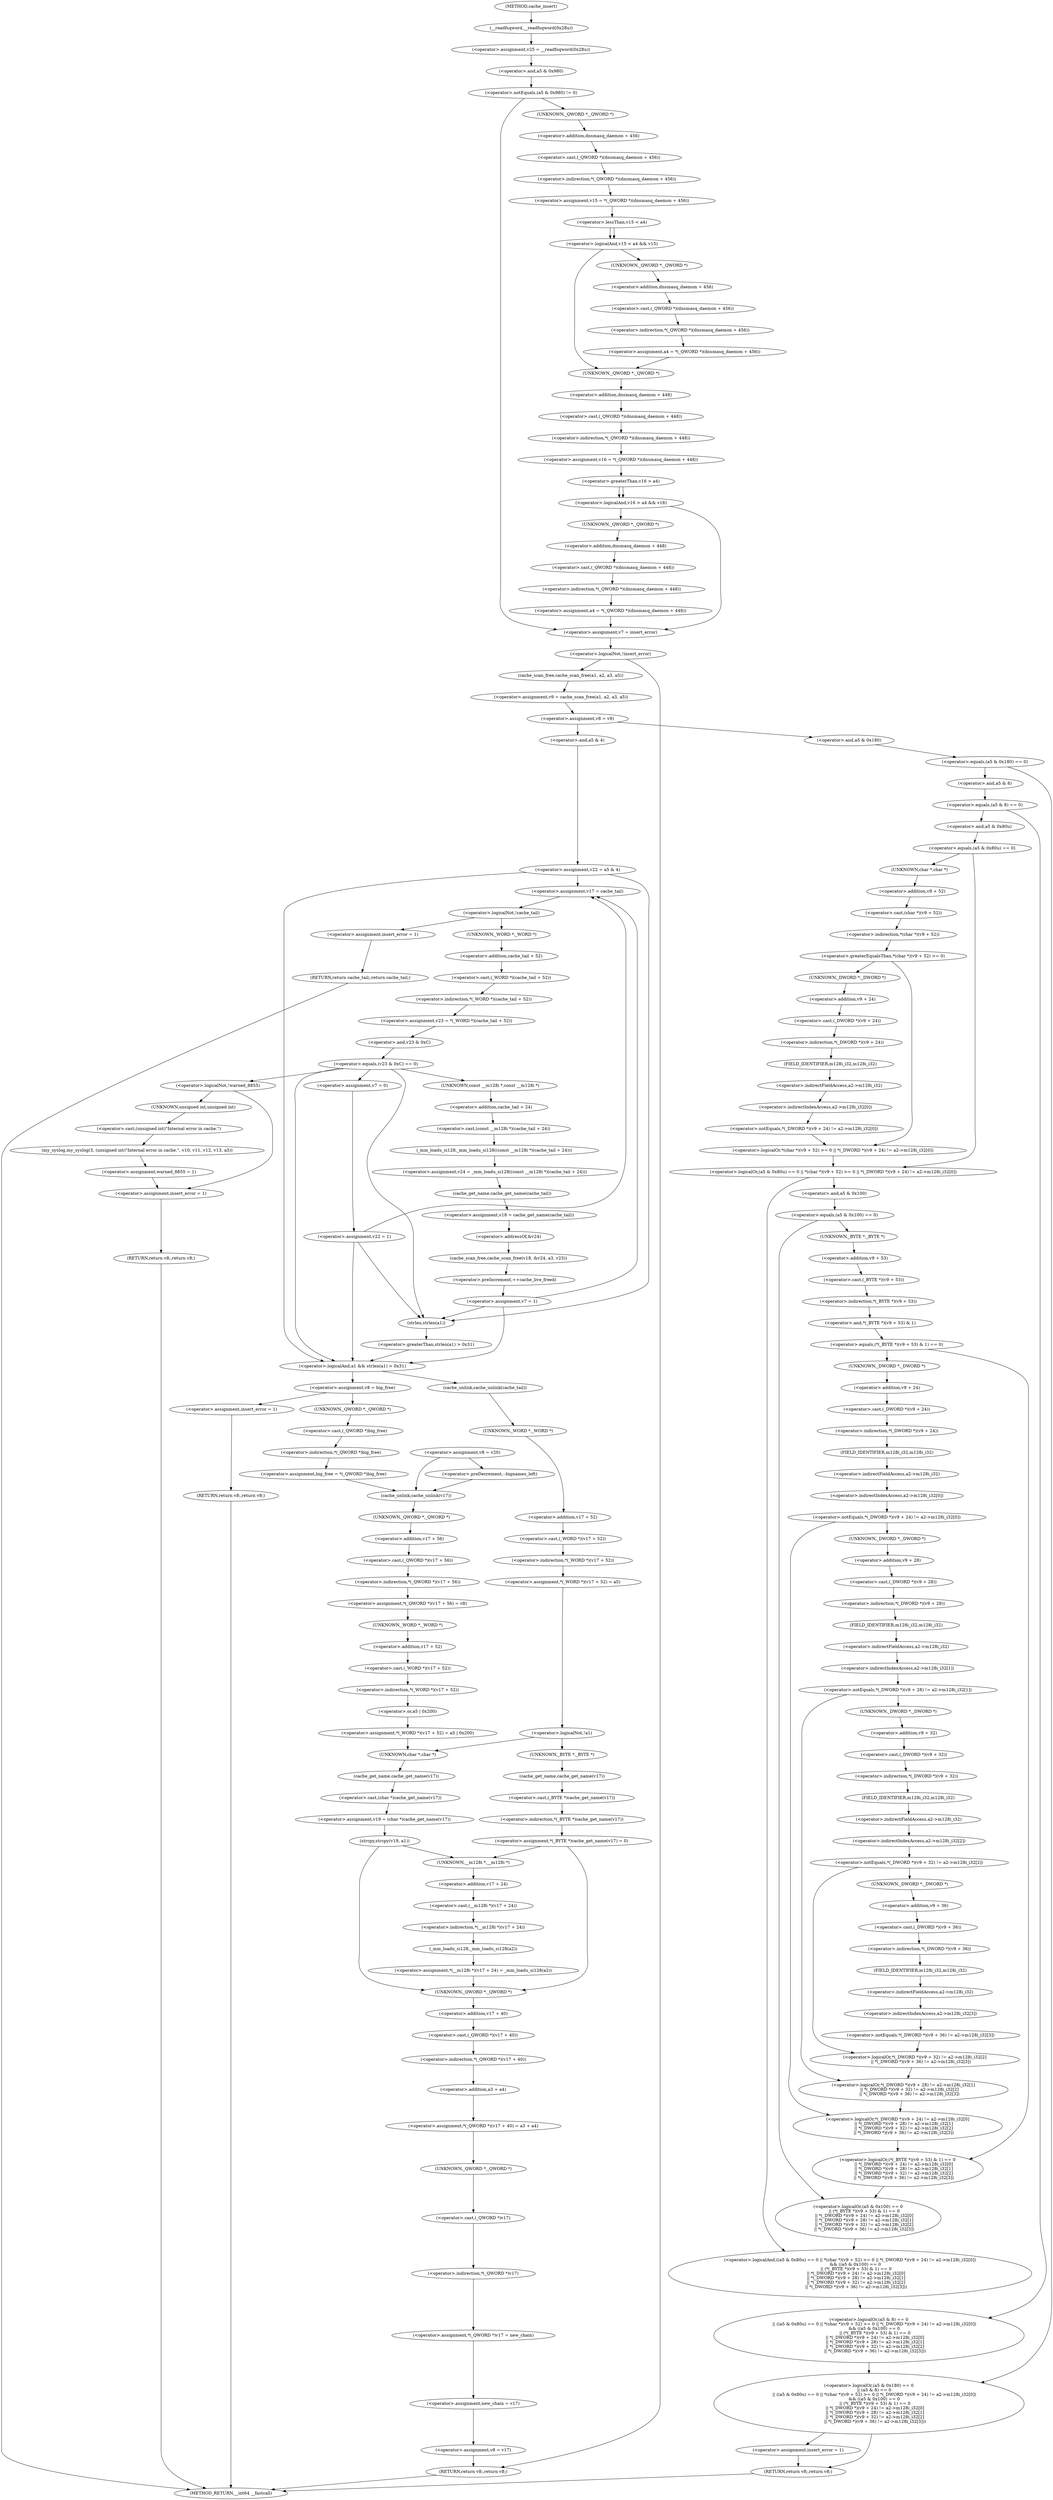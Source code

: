 digraph cache_insert {  
"1000142" [label = "(<operator>.assignment,v25 = __readfsqword(0x28u))" ]
"1000144" [label = "(__readfsqword,__readfsqword(0x28u))" ]
"1000147" [label = "(<operator>.notEquals,(a5 & 0x980) != 0)" ]
"1000148" [label = "(<operator>.and,a5 & 0x980)" ]
"1000153" [label = "(<operator>.assignment,v15 = *(_QWORD *)(dnsmasq_daemon + 456))" ]
"1000155" [label = "(<operator>.indirection,*(_QWORD *)(dnsmasq_daemon + 456))" ]
"1000156" [label = "(<operator>.cast,(_QWORD *)(dnsmasq_daemon + 456))" ]
"1000157" [label = "(UNKNOWN,_QWORD *,_QWORD *)" ]
"1000158" [label = "(<operator>.addition,dnsmasq_daemon + 456)" ]
"1000162" [label = "(<operator>.logicalAnd,v15 < a4 && v15)" ]
"1000163" [label = "(<operator>.lessThan,v15 < a4)" ]
"1000167" [label = "(<operator>.assignment,a4 = *(_QWORD *)(dnsmasq_daemon + 456))" ]
"1000169" [label = "(<operator>.indirection,*(_QWORD *)(dnsmasq_daemon + 456))" ]
"1000170" [label = "(<operator>.cast,(_QWORD *)(dnsmasq_daemon + 456))" ]
"1000171" [label = "(UNKNOWN,_QWORD *,_QWORD *)" ]
"1000172" [label = "(<operator>.addition,dnsmasq_daemon + 456)" ]
"1000175" [label = "(<operator>.assignment,v16 = *(_QWORD *)(dnsmasq_daemon + 448))" ]
"1000177" [label = "(<operator>.indirection,*(_QWORD *)(dnsmasq_daemon + 448))" ]
"1000178" [label = "(<operator>.cast,(_QWORD *)(dnsmasq_daemon + 448))" ]
"1000179" [label = "(UNKNOWN,_QWORD *,_QWORD *)" ]
"1000180" [label = "(<operator>.addition,dnsmasq_daemon + 448)" ]
"1000184" [label = "(<operator>.logicalAnd,v16 > a4 && v16)" ]
"1000185" [label = "(<operator>.greaterThan,v16 > a4)" ]
"1000189" [label = "(<operator>.assignment,a4 = *(_QWORD *)(dnsmasq_daemon + 448))" ]
"1000191" [label = "(<operator>.indirection,*(_QWORD *)(dnsmasq_daemon + 448))" ]
"1000192" [label = "(<operator>.cast,(_QWORD *)(dnsmasq_daemon + 448))" ]
"1000193" [label = "(UNKNOWN,_QWORD *,_QWORD *)" ]
"1000194" [label = "(<operator>.addition,dnsmasq_daemon + 448)" ]
"1000197" [label = "(<operator>.assignment,v7 = insert_error)" ]
"1000202" [label = "(<operator>.logicalNot,!insert_error)" ]
"1000205" [label = "(<operator>.assignment,v9 = cache_scan_free(a1, a2, a3, a5))" ]
"1000207" [label = "(cache_scan_free,cache_scan_free(a1, a2, a3, a5))" ]
"1000212" [label = "(<operator>.assignment,v8 = v9)" ]
"1000219" [label = "(<operator>.logicalOr,(a5 & 0x180) == 0\n        || (a5 & 8) == 0\n        || ((a5 & 0x80u) == 0 || *(char *)(v9 + 52) >= 0 || *(_DWORD *)(v9 + 24) != a2->m128i_i32[0])\n        && ((a5 & 0x100) == 0\n         || (*(_BYTE *)(v9 + 53) & 1) == 0\n         || *(_DWORD *)(v9 + 24) != a2->m128i_i32[0]\n         || *(_DWORD *)(v9 + 28) != a2->m128i_i32[1]\n         || *(_DWORD *)(v9 + 32) != a2->m128i_i32[2]\n         || *(_DWORD *)(v9 + 36) != a2->m128i_i32[3]))" ]
"1000220" [label = "(<operator>.equals,(a5 & 0x180) == 0)" ]
"1000221" [label = "(<operator>.and,a5 & 0x180)" ]
"1000225" [label = "(<operator>.logicalOr,(a5 & 8) == 0\n        || ((a5 & 0x80u) == 0 || *(char *)(v9 + 52) >= 0 || *(_DWORD *)(v9 + 24) != a2->m128i_i32[0])\n        && ((a5 & 0x100) == 0\n         || (*(_BYTE *)(v9 + 53) & 1) == 0\n         || *(_DWORD *)(v9 + 24) != a2->m128i_i32[0]\n         || *(_DWORD *)(v9 + 28) != a2->m128i_i32[1]\n         || *(_DWORD *)(v9 + 32) != a2->m128i_i32[2]\n         || *(_DWORD *)(v9 + 36) != a2->m128i_i32[3]))" ]
"1000226" [label = "(<operator>.equals,(a5 & 8) == 0)" ]
"1000227" [label = "(<operator>.and,a5 & 8)" ]
"1000231" [label = "(<operator>.logicalAnd,((a5 & 0x80u) == 0 || *(char *)(v9 + 52) >= 0 || *(_DWORD *)(v9 + 24) != a2->m128i_i32[0])\n        && ((a5 & 0x100) == 0\n         || (*(_BYTE *)(v9 + 53) & 1) == 0\n         || *(_DWORD *)(v9 + 24) != a2->m128i_i32[0]\n         || *(_DWORD *)(v9 + 28) != a2->m128i_i32[1]\n         || *(_DWORD *)(v9 + 32) != a2->m128i_i32[2]\n         || *(_DWORD *)(v9 + 36) != a2->m128i_i32[3]))" ]
"1000232" [label = "(<operator>.logicalOr,(a5 & 0x80u) == 0 || *(char *)(v9 + 52) >= 0 || *(_DWORD *)(v9 + 24) != a2->m128i_i32[0])" ]
"1000233" [label = "(<operator>.equals,(a5 & 0x80u) == 0)" ]
"1000234" [label = "(<operator>.and,a5 & 0x80u)" ]
"1000238" [label = "(<operator>.logicalOr,*(char *)(v9 + 52) >= 0 || *(_DWORD *)(v9 + 24) != a2->m128i_i32[0])" ]
"1000239" [label = "(<operator>.greaterEqualsThan,*(char *)(v9 + 52) >= 0)" ]
"1000240" [label = "(<operator>.indirection,*(char *)(v9 + 52))" ]
"1000241" [label = "(<operator>.cast,(char *)(v9 + 52))" ]
"1000242" [label = "(UNKNOWN,char *,char *)" ]
"1000243" [label = "(<operator>.addition,v9 + 52)" ]
"1000247" [label = "(<operator>.notEquals,*(_DWORD *)(v9 + 24) != a2->m128i_i32[0])" ]
"1000248" [label = "(<operator>.indirection,*(_DWORD *)(v9 + 24))" ]
"1000249" [label = "(<operator>.cast,(_DWORD *)(v9 + 24))" ]
"1000250" [label = "(UNKNOWN,_DWORD *,_DWORD *)" ]
"1000251" [label = "(<operator>.addition,v9 + 24)" ]
"1000254" [label = "(<operator>.indirectIndexAccess,a2->m128i_i32[0])" ]
"1000255" [label = "(<operator>.indirectFieldAccess,a2->m128i_i32)" ]
"1000257" [label = "(FIELD_IDENTIFIER,m128i_i32,m128i_i32)" ]
"1000259" [label = "(<operator>.logicalOr,(a5 & 0x100) == 0\n         || (*(_BYTE *)(v9 + 53) & 1) == 0\n         || *(_DWORD *)(v9 + 24) != a2->m128i_i32[0]\n         || *(_DWORD *)(v9 + 28) != a2->m128i_i32[1]\n         || *(_DWORD *)(v9 + 32) != a2->m128i_i32[2]\n         || *(_DWORD *)(v9 + 36) != a2->m128i_i32[3])" ]
"1000260" [label = "(<operator>.equals,(a5 & 0x100) == 0)" ]
"1000261" [label = "(<operator>.and,a5 & 0x100)" ]
"1000265" [label = "(<operator>.logicalOr,(*(_BYTE *)(v9 + 53) & 1) == 0\n         || *(_DWORD *)(v9 + 24) != a2->m128i_i32[0]\n         || *(_DWORD *)(v9 + 28) != a2->m128i_i32[1]\n         || *(_DWORD *)(v9 + 32) != a2->m128i_i32[2]\n         || *(_DWORD *)(v9 + 36) != a2->m128i_i32[3])" ]
"1000266" [label = "(<operator>.equals,(*(_BYTE *)(v9 + 53) & 1) == 0)" ]
"1000267" [label = "(<operator>.and,*(_BYTE *)(v9 + 53) & 1)" ]
"1000268" [label = "(<operator>.indirection,*(_BYTE *)(v9 + 53))" ]
"1000269" [label = "(<operator>.cast,(_BYTE *)(v9 + 53))" ]
"1000270" [label = "(UNKNOWN,_BYTE *,_BYTE *)" ]
"1000271" [label = "(<operator>.addition,v9 + 53)" ]
"1000276" [label = "(<operator>.logicalOr,*(_DWORD *)(v9 + 24) != a2->m128i_i32[0]\n         || *(_DWORD *)(v9 + 28) != a2->m128i_i32[1]\n         || *(_DWORD *)(v9 + 32) != a2->m128i_i32[2]\n         || *(_DWORD *)(v9 + 36) != a2->m128i_i32[3])" ]
"1000277" [label = "(<operator>.notEquals,*(_DWORD *)(v9 + 24) != a2->m128i_i32[0])" ]
"1000278" [label = "(<operator>.indirection,*(_DWORD *)(v9 + 24))" ]
"1000279" [label = "(<operator>.cast,(_DWORD *)(v9 + 24))" ]
"1000280" [label = "(UNKNOWN,_DWORD *,_DWORD *)" ]
"1000281" [label = "(<operator>.addition,v9 + 24)" ]
"1000284" [label = "(<operator>.indirectIndexAccess,a2->m128i_i32[0])" ]
"1000285" [label = "(<operator>.indirectFieldAccess,a2->m128i_i32)" ]
"1000287" [label = "(FIELD_IDENTIFIER,m128i_i32,m128i_i32)" ]
"1000289" [label = "(<operator>.logicalOr,*(_DWORD *)(v9 + 28) != a2->m128i_i32[1]\n         || *(_DWORD *)(v9 + 32) != a2->m128i_i32[2]\n         || *(_DWORD *)(v9 + 36) != a2->m128i_i32[3])" ]
"1000290" [label = "(<operator>.notEquals,*(_DWORD *)(v9 + 28) != a2->m128i_i32[1])" ]
"1000291" [label = "(<operator>.indirection,*(_DWORD *)(v9 + 28))" ]
"1000292" [label = "(<operator>.cast,(_DWORD *)(v9 + 28))" ]
"1000293" [label = "(UNKNOWN,_DWORD *,_DWORD *)" ]
"1000294" [label = "(<operator>.addition,v9 + 28)" ]
"1000297" [label = "(<operator>.indirectIndexAccess,a2->m128i_i32[1])" ]
"1000298" [label = "(<operator>.indirectFieldAccess,a2->m128i_i32)" ]
"1000300" [label = "(FIELD_IDENTIFIER,m128i_i32,m128i_i32)" ]
"1000302" [label = "(<operator>.logicalOr,*(_DWORD *)(v9 + 32) != a2->m128i_i32[2]\n         || *(_DWORD *)(v9 + 36) != a2->m128i_i32[3])" ]
"1000303" [label = "(<operator>.notEquals,*(_DWORD *)(v9 + 32) != a2->m128i_i32[2])" ]
"1000304" [label = "(<operator>.indirection,*(_DWORD *)(v9 + 32))" ]
"1000305" [label = "(<operator>.cast,(_DWORD *)(v9 + 32))" ]
"1000306" [label = "(UNKNOWN,_DWORD *,_DWORD *)" ]
"1000307" [label = "(<operator>.addition,v9 + 32)" ]
"1000310" [label = "(<operator>.indirectIndexAccess,a2->m128i_i32[2])" ]
"1000311" [label = "(<operator>.indirectFieldAccess,a2->m128i_i32)" ]
"1000313" [label = "(FIELD_IDENTIFIER,m128i_i32,m128i_i32)" ]
"1000315" [label = "(<operator>.notEquals,*(_DWORD *)(v9 + 36) != a2->m128i_i32[3])" ]
"1000316" [label = "(<operator>.indirection,*(_DWORD *)(v9 + 36))" ]
"1000317" [label = "(<operator>.cast,(_DWORD *)(v9 + 36))" ]
"1000318" [label = "(UNKNOWN,_DWORD *,_DWORD *)" ]
"1000319" [label = "(<operator>.addition,v9 + 36)" ]
"1000322" [label = "(<operator>.indirectIndexAccess,a2->m128i_i32[3])" ]
"1000323" [label = "(<operator>.indirectFieldAccess,a2->m128i_i32)" ]
"1000325" [label = "(FIELD_IDENTIFIER,m128i_i32,m128i_i32)" ]
"1000328" [label = "(<operator>.assignment,insert_error = 1)" ]
"1000332" [label = "(RETURN,return v8;,return v8;)" ]
"1000334" [label = "(<operator>.assignment,v22 = a5 & 4)" ]
"1000336" [label = "(<operator>.and,a5 & 4)" ]
"1000342" [label = "(<operator>.assignment,v17 = cache_tail)" ]
"1000346" [label = "(<operator>.logicalNot,!cache_tail)" ]
"1000349" [label = "(<operator>.assignment,insert_error = 1)" ]
"1000352" [label = "(RETURN,return cache_tail;,return cache_tail;)" ]
"1000354" [label = "(<operator>.assignment,v23 = *(_WORD *)(cache_tail + 52))" ]
"1000356" [label = "(<operator>.indirection,*(_WORD *)(cache_tail + 52))" ]
"1000357" [label = "(<operator>.cast,(_WORD *)(cache_tail + 52))" ]
"1000358" [label = "(UNKNOWN,_WORD *,_WORD *)" ]
"1000359" [label = "(<operator>.addition,cache_tail + 52)" ]
"1000363" [label = "(<operator>.equals,(v23 & 0xC) == 0)" ]
"1000364" [label = "(<operator>.and,v23 & 0xC)" ]
"1000373" [label = "(<operator>.logicalNot,!warned_8855)" ]
"1000376" [label = "(my_syslog,my_syslog(3, (unsigned int)\"Internal error in cache.\", v10, v11, v12, v13, a3))" ]
"1000378" [label = "(<operator>.cast,(unsigned int)\"Internal error in cache.\")" ]
"1000379" [label = "(UNKNOWN,unsigned int,unsigned int)" ]
"1000386" [label = "(<operator>.assignment,warned_8855 = 1)" ]
"1000389" [label = "(<operator>.assignment,insert_error = 1)" ]
"1000392" [label = "(RETURN,return v8;,return v8;)" ]
"1000397" [label = "(<operator>.assignment,v24 = _mm_loadu_si128((const __m128i *)(cache_tail + 24)))" ]
"1000399" [label = "(_mm_loadu_si128,_mm_loadu_si128((const __m128i *)(cache_tail + 24)))" ]
"1000400" [label = "(<operator>.cast,(const __m128i *)(cache_tail + 24))" ]
"1000401" [label = "(UNKNOWN,const __m128i *,const __m128i *)" ]
"1000402" [label = "(<operator>.addition,cache_tail + 24)" ]
"1000405" [label = "(<operator>.assignment,v18 = cache_get_name(cache_tail))" ]
"1000407" [label = "(cache_get_name,cache_get_name(cache_tail))" ]
"1000409" [label = "(cache_scan_free,cache_scan_free(v18, &v24, a3, v23))" ]
"1000411" [label = "(<operator>.addressOf,&v24)" ]
"1000415" [label = "(<operator>.preIncrement,++cache_live_freed)" ]
"1000417" [label = "(<operator>.assignment,v7 = 1)" ]
"1000422" [label = "(<operator>.assignment,v7 = 0)" ]
"1000425" [label = "(<operator>.assignment,v22 = 1)" ]
"1000429" [label = "(<operator>.logicalAnd,a1 && strlen(a1) > 0x31)" ]
"1000431" [label = "(<operator>.greaterThan,strlen(a1) > 0x31)" ]
"1000432" [label = "(strlen,strlen(a1))" ]
"1000436" [label = "(<operator>.assignment,v8 = big_free)" ]
"1000442" [label = "(<operator>.assignment,big_free = *(_QWORD *)big_free)" ]
"1000444" [label = "(<operator>.indirection,*(_QWORD *)big_free)" ]
"1000445" [label = "(<operator>.cast,(_QWORD *)big_free)" ]
"1000446" [label = "(UNKNOWN,_QWORD *,_QWORD *)" ]
"1000451" [label = "(<operator>.assignment,insert_error = 1)" ]
"1000454" [label = "(RETURN,return v8;,return v8;)" ]
"1000456" [label = "(<operator>.assignment,v8 = v20)" ]
"1000461" [label = "(<operator>.preDecrement,--bignames_left)" ]
"1000463" [label = "(cache_unlink,cache_unlink(v17))" ]
"1000465" [label = "(<operator>.assignment,*(_QWORD *)(v17 + 56) = v8)" ]
"1000466" [label = "(<operator>.indirection,*(_QWORD *)(v17 + 56))" ]
"1000467" [label = "(<operator>.cast,(_QWORD *)(v17 + 56))" ]
"1000468" [label = "(UNKNOWN,_QWORD *,_QWORD *)" ]
"1000469" [label = "(<operator>.addition,v17 + 56)" ]
"1000473" [label = "(<operator>.assignment,*(_WORD *)(v17 + 52) = a5 | 0x200)" ]
"1000474" [label = "(<operator>.indirection,*(_WORD *)(v17 + 52))" ]
"1000475" [label = "(<operator>.cast,(_WORD *)(v17 + 52))" ]
"1000476" [label = "(UNKNOWN,_WORD *,_WORD *)" ]
"1000477" [label = "(<operator>.addition,v17 + 52)" ]
"1000480" [label = "(<operator>.or,a5 | 0x200)" ]
"1000485" [label = "(cache_unlink,cache_unlink(cache_tail))" ]
"1000487" [label = "(<operator>.assignment,*(_WORD *)(v17 + 52) = a5)" ]
"1000488" [label = "(<operator>.indirection,*(_WORD *)(v17 + 52))" ]
"1000489" [label = "(<operator>.cast,(_WORD *)(v17 + 52))" ]
"1000490" [label = "(UNKNOWN,_WORD *,_WORD *)" ]
"1000491" [label = "(<operator>.addition,v17 + 52)" ]
"1000496" [label = "(<operator>.logicalNot,!a1)" ]
"1000499" [label = "(<operator>.assignment,*(_BYTE *)cache_get_name(v17) = 0)" ]
"1000500" [label = "(<operator>.indirection,*(_BYTE *)cache_get_name(v17))" ]
"1000501" [label = "(<operator>.cast,(_BYTE *)cache_get_name(v17))" ]
"1000502" [label = "(UNKNOWN,_BYTE *,_BYTE *)" ]
"1000503" [label = "(cache_get_name,cache_get_name(v17))" ]
"1000507" [label = "(<operator>.assignment,v19 = (char *)cache_get_name(v17))" ]
"1000509" [label = "(<operator>.cast,(char *)cache_get_name(v17))" ]
"1000510" [label = "(UNKNOWN,char *,char *)" ]
"1000511" [label = "(cache_get_name,cache_get_name(v17))" ]
"1000513" [label = "(strcpy,strcpy(v19, a1))" ]
"1000519" [label = "(<operator>.assignment,*(__m128i *)(v17 + 24) = _mm_loadu_si128(a2))" ]
"1000520" [label = "(<operator>.indirection,*(__m128i *)(v17 + 24))" ]
"1000521" [label = "(<operator>.cast,(__m128i *)(v17 + 24))" ]
"1000522" [label = "(UNKNOWN,__m128i *,__m128i *)" ]
"1000523" [label = "(<operator>.addition,v17 + 24)" ]
"1000526" [label = "(_mm_loadu_si128,_mm_loadu_si128(a2))" ]
"1000528" [label = "(<operator>.assignment,*(_QWORD *)(v17 + 40) = a3 + a4)" ]
"1000529" [label = "(<operator>.indirection,*(_QWORD *)(v17 + 40))" ]
"1000530" [label = "(<operator>.cast,(_QWORD *)(v17 + 40))" ]
"1000531" [label = "(UNKNOWN,_QWORD *,_QWORD *)" ]
"1000532" [label = "(<operator>.addition,v17 + 40)" ]
"1000535" [label = "(<operator>.addition,a3 + a4)" ]
"1000538" [label = "(<operator>.assignment,*(_QWORD *)v17 = new_chain)" ]
"1000539" [label = "(<operator>.indirection,*(_QWORD *)v17)" ]
"1000540" [label = "(<operator>.cast,(_QWORD *)v17)" ]
"1000541" [label = "(UNKNOWN,_QWORD *,_QWORD *)" ]
"1000544" [label = "(<operator>.assignment,new_chain = v17)" ]
"1000547" [label = "(<operator>.assignment,v8 = v17)" ]
"1000550" [label = "(RETURN,return v8;,return v8;)" ]
"1000118" [label = "(METHOD,cache_insert)" ]
"1000552" [label = "(METHOD_RETURN,__int64 __fastcall)" ]
  "1000142" -> "1000148" 
  "1000144" -> "1000142" 
  "1000147" -> "1000157" 
  "1000147" -> "1000197" 
  "1000148" -> "1000147" 
  "1000153" -> "1000163" 
  "1000155" -> "1000153" 
  "1000156" -> "1000155" 
  "1000157" -> "1000158" 
  "1000158" -> "1000156" 
  "1000162" -> "1000171" 
  "1000162" -> "1000179" 
  "1000163" -> "1000162" 
  "1000163" -> "1000162" 
  "1000167" -> "1000179" 
  "1000169" -> "1000167" 
  "1000170" -> "1000169" 
  "1000171" -> "1000172" 
  "1000172" -> "1000170" 
  "1000175" -> "1000185" 
  "1000177" -> "1000175" 
  "1000178" -> "1000177" 
  "1000179" -> "1000180" 
  "1000180" -> "1000178" 
  "1000184" -> "1000193" 
  "1000184" -> "1000197" 
  "1000185" -> "1000184" 
  "1000185" -> "1000184" 
  "1000189" -> "1000197" 
  "1000191" -> "1000189" 
  "1000192" -> "1000191" 
  "1000193" -> "1000194" 
  "1000194" -> "1000192" 
  "1000197" -> "1000202" 
  "1000202" -> "1000207" 
  "1000202" -> "1000550" 
  "1000205" -> "1000212" 
  "1000207" -> "1000205" 
  "1000212" -> "1000221" 
  "1000212" -> "1000336" 
  "1000219" -> "1000328" 
  "1000219" -> "1000332" 
  "1000220" -> "1000219" 
  "1000220" -> "1000227" 
  "1000221" -> "1000220" 
  "1000225" -> "1000219" 
  "1000226" -> "1000225" 
  "1000226" -> "1000234" 
  "1000227" -> "1000226" 
  "1000231" -> "1000225" 
  "1000232" -> "1000231" 
  "1000232" -> "1000261" 
  "1000233" -> "1000242" 
  "1000233" -> "1000232" 
  "1000234" -> "1000233" 
  "1000238" -> "1000232" 
  "1000239" -> "1000250" 
  "1000239" -> "1000238" 
  "1000240" -> "1000239" 
  "1000241" -> "1000240" 
  "1000242" -> "1000243" 
  "1000243" -> "1000241" 
  "1000247" -> "1000238" 
  "1000248" -> "1000257" 
  "1000249" -> "1000248" 
  "1000250" -> "1000251" 
  "1000251" -> "1000249" 
  "1000254" -> "1000247" 
  "1000255" -> "1000254" 
  "1000257" -> "1000255" 
  "1000259" -> "1000231" 
  "1000260" -> "1000270" 
  "1000260" -> "1000259" 
  "1000261" -> "1000260" 
  "1000265" -> "1000259" 
  "1000266" -> "1000280" 
  "1000266" -> "1000265" 
  "1000267" -> "1000266" 
  "1000268" -> "1000267" 
  "1000269" -> "1000268" 
  "1000270" -> "1000271" 
  "1000271" -> "1000269" 
  "1000276" -> "1000265" 
  "1000277" -> "1000293" 
  "1000277" -> "1000276" 
  "1000278" -> "1000287" 
  "1000279" -> "1000278" 
  "1000280" -> "1000281" 
  "1000281" -> "1000279" 
  "1000284" -> "1000277" 
  "1000285" -> "1000284" 
  "1000287" -> "1000285" 
  "1000289" -> "1000276" 
  "1000290" -> "1000306" 
  "1000290" -> "1000289" 
  "1000291" -> "1000300" 
  "1000292" -> "1000291" 
  "1000293" -> "1000294" 
  "1000294" -> "1000292" 
  "1000297" -> "1000290" 
  "1000298" -> "1000297" 
  "1000300" -> "1000298" 
  "1000302" -> "1000289" 
  "1000303" -> "1000318" 
  "1000303" -> "1000302" 
  "1000304" -> "1000313" 
  "1000305" -> "1000304" 
  "1000306" -> "1000307" 
  "1000307" -> "1000305" 
  "1000310" -> "1000303" 
  "1000311" -> "1000310" 
  "1000313" -> "1000311" 
  "1000315" -> "1000302" 
  "1000316" -> "1000325" 
  "1000317" -> "1000316" 
  "1000318" -> "1000319" 
  "1000319" -> "1000317" 
  "1000322" -> "1000315" 
  "1000323" -> "1000322" 
  "1000325" -> "1000323" 
  "1000328" -> "1000332" 
  "1000332" -> "1000552" 
  "1000334" -> "1000342" 
  "1000334" -> "1000429" 
  "1000334" -> "1000432" 
  "1000336" -> "1000334" 
  "1000342" -> "1000346" 
  "1000346" -> "1000349" 
  "1000346" -> "1000358" 
  "1000349" -> "1000352" 
  "1000352" -> "1000552" 
  "1000354" -> "1000364" 
  "1000356" -> "1000354" 
  "1000357" -> "1000356" 
  "1000358" -> "1000359" 
  "1000359" -> "1000357" 
  "1000363" -> "1000429" 
  "1000363" -> "1000432" 
  "1000363" -> "1000373" 
  "1000363" -> "1000401" 
  "1000363" -> "1000422" 
  "1000364" -> "1000363" 
  "1000373" -> "1000379" 
  "1000373" -> "1000389" 
  "1000376" -> "1000386" 
  "1000378" -> "1000376" 
  "1000379" -> "1000378" 
  "1000386" -> "1000389" 
  "1000389" -> "1000392" 
  "1000392" -> "1000552" 
  "1000397" -> "1000407" 
  "1000399" -> "1000397" 
  "1000400" -> "1000399" 
  "1000401" -> "1000402" 
  "1000402" -> "1000400" 
  "1000405" -> "1000411" 
  "1000407" -> "1000405" 
  "1000409" -> "1000415" 
  "1000411" -> "1000409" 
  "1000415" -> "1000417" 
  "1000417" -> "1000342" 
  "1000417" -> "1000429" 
  "1000417" -> "1000432" 
  "1000422" -> "1000425" 
  "1000425" -> "1000342" 
  "1000425" -> "1000429" 
  "1000425" -> "1000432" 
  "1000429" -> "1000436" 
  "1000429" -> "1000485" 
  "1000431" -> "1000429" 
  "1000432" -> "1000431" 
  "1000436" -> "1000446" 
  "1000436" -> "1000451" 
  "1000442" -> "1000463" 
  "1000444" -> "1000442" 
  "1000445" -> "1000444" 
  "1000446" -> "1000445" 
  "1000451" -> "1000454" 
  "1000454" -> "1000552" 
  "1000456" -> "1000461" 
  "1000456" -> "1000463" 
  "1000461" -> "1000463" 
  "1000463" -> "1000468" 
  "1000465" -> "1000476" 
  "1000466" -> "1000465" 
  "1000467" -> "1000466" 
  "1000468" -> "1000469" 
  "1000469" -> "1000467" 
  "1000473" -> "1000510" 
  "1000474" -> "1000480" 
  "1000475" -> "1000474" 
  "1000476" -> "1000477" 
  "1000477" -> "1000475" 
  "1000480" -> "1000473" 
  "1000485" -> "1000490" 
  "1000487" -> "1000496" 
  "1000488" -> "1000487" 
  "1000489" -> "1000488" 
  "1000490" -> "1000491" 
  "1000491" -> "1000489" 
  "1000496" -> "1000502" 
  "1000496" -> "1000510" 
  "1000499" -> "1000522" 
  "1000499" -> "1000531" 
  "1000500" -> "1000499" 
  "1000501" -> "1000500" 
  "1000502" -> "1000503" 
  "1000503" -> "1000501" 
  "1000507" -> "1000513" 
  "1000509" -> "1000507" 
  "1000510" -> "1000511" 
  "1000511" -> "1000509" 
  "1000513" -> "1000522" 
  "1000513" -> "1000531" 
  "1000519" -> "1000531" 
  "1000520" -> "1000526" 
  "1000521" -> "1000520" 
  "1000522" -> "1000523" 
  "1000523" -> "1000521" 
  "1000526" -> "1000519" 
  "1000528" -> "1000541" 
  "1000529" -> "1000535" 
  "1000530" -> "1000529" 
  "1000531" -> "1000532" 
  "1000532" -> "1000530" 
  "1000535" -> "1000528" 
  "1000538" -> "1000544" 
  "1000539" -> "1000538" 
  "1000540" -> "1000539" 
  "1000541" -> "1000540" 
  "1000544" -> "1000547" 
  "1000547" -> "1000550" 
  "1000550" -> "1000552" 
  "1000118" -> "1000144" 
}
